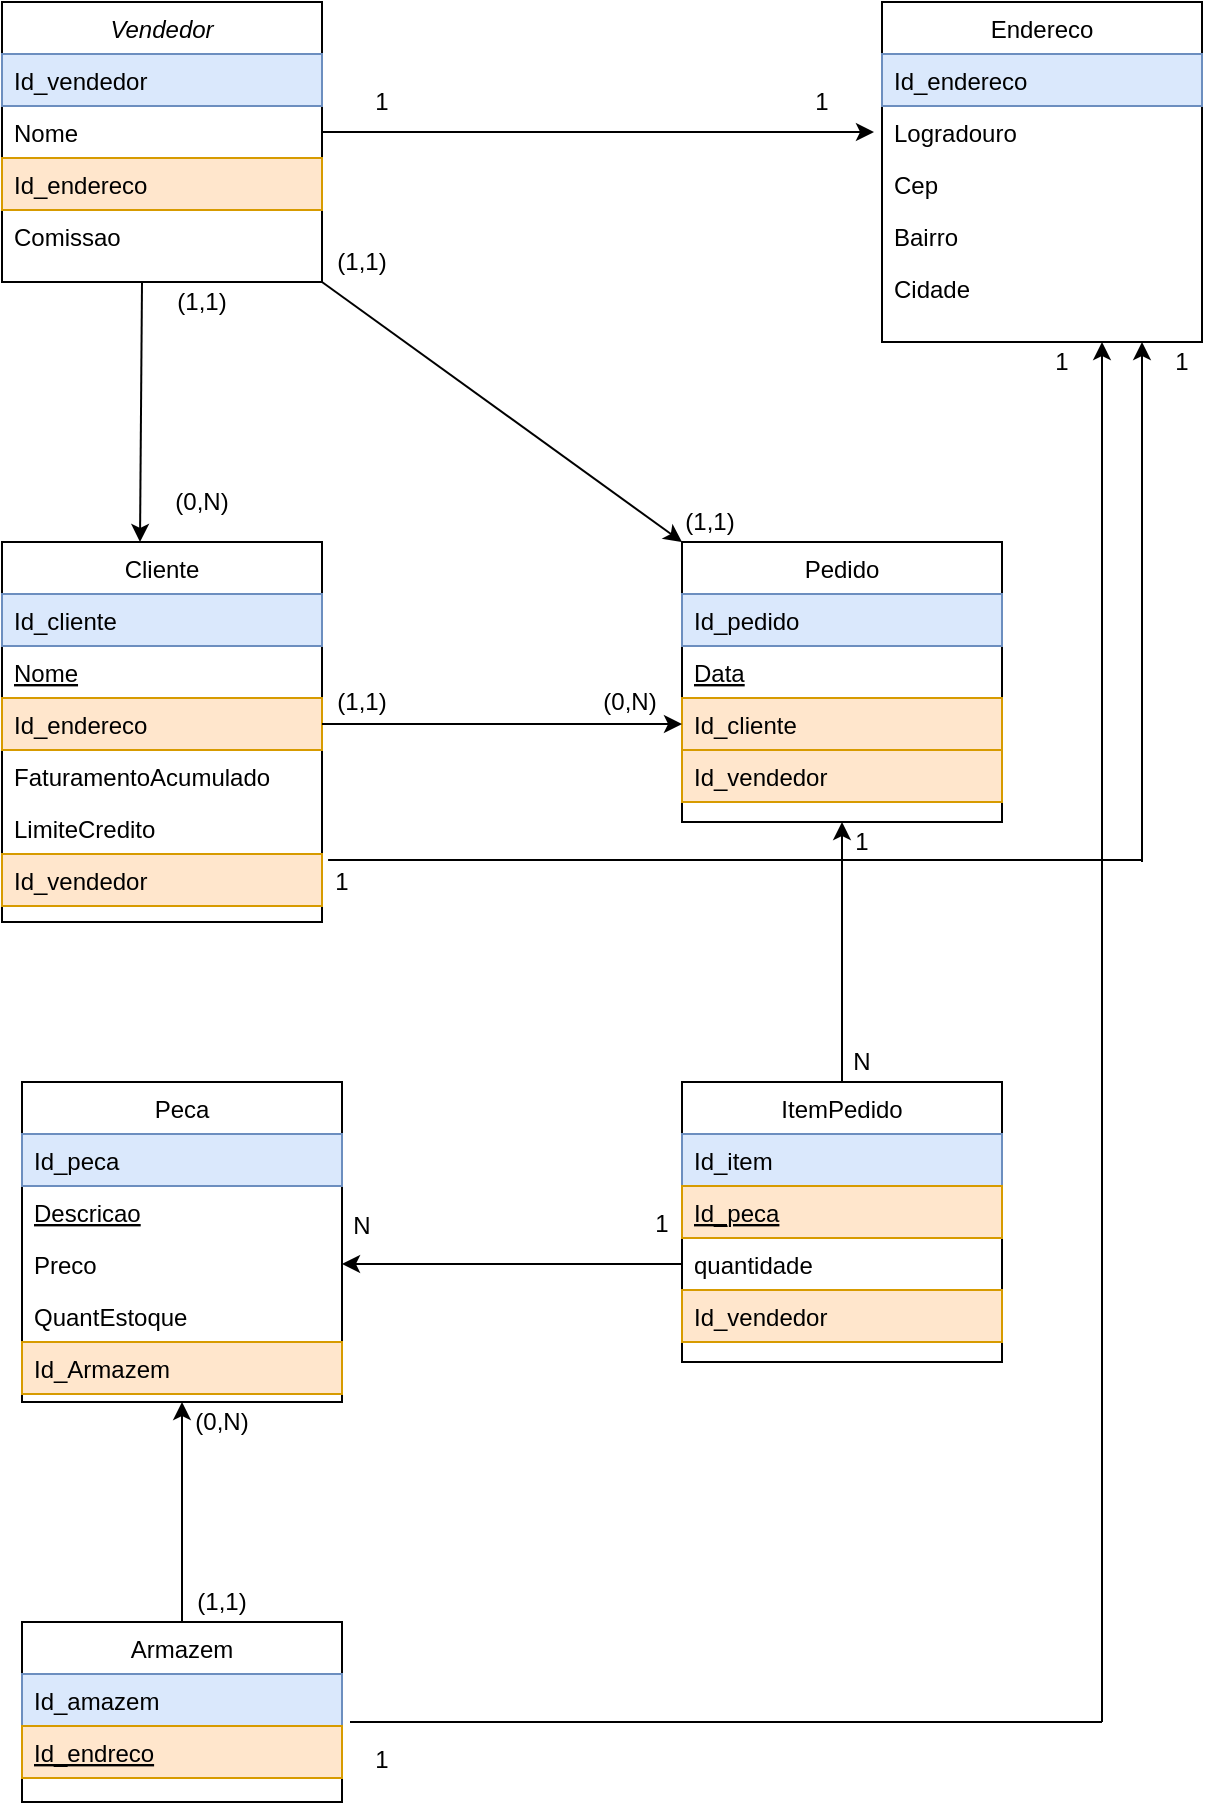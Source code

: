 <mxfile version="13.4.9" type="device"><diagram id="USE52oIWY-CGCWc70Hkr" name="Page-1"><mxGraphModel dx="868" dy="450" grid="1" gridSize="10" guides="1" tooltips="1" connect="1" arrows="1" fold="1" page="1" pageScale="1" pageWidth="827" pageHeight="1169" math="0" shadow="0"><root><mxCell id="0"/><mxCell id="1" parent="0"/><mxCell id="Jc75k_HC77ZcyM18h3i7-1" value="Vendedor" style="swimlane;fontStyle=2;align=center;verticalAlign=top;childLayout=stackLayout;horizontal=1;startSize=26;horizontalStack=0;resizeParent=1;resizeLast=0;collapsible=1;marginBottom=0;rounded=0;shadow=0;strokeWidth=1;" vertex="1" parent="1"><mxGeometry x="410" y="280" width="160" height="140" as="geometry"><mxRectangle x="230" y="140" width="160" height="26" as="alternateBounds"/></mxGeometry></mxCell><mxCell id="Jc75k_HC77ZcyM18h3i7-2" value="Id_vendedor" style="text;align=left;verticalAlign=top;spacingLeft=4;spacingRight=4;overflow=hidden;rotatable=0;points=[[0,0.5],[1,0.5]];portConstraint=eastwest;fillColor=#dae8fc;strokeColor=#6c8ebf;" vertex="1" parent="Jc75k_HC77ZcyM18h3i7-1"><mxGeometry y="26" width="160" height="26" as="geometry"/></mxCell><mxCell id="Jc75k_HC77ZcyM18h3i7-3" value="Nome" style="text;align=left;verticalAlign=top;spacingLeft=4;spacingRight=4;overflow=hidden;rotatable=0;points=[[0,0.5],[1,0.5]];portConstraint=eastwest;rounded=0;shadow=0;html=0;" vertex="1" parent="Jc75k_HC77ZcyM18h3i7-1"><mxGeometry y="52" width="160" height="26" as="geometry"/></mxCell><mxCell id="Jc75k_HC77ZcyM18h3i7-4" value="Id_endereco" style="text;align=left;verticalAlign=top;spacingLeft=4;spacingRight=4;overflow=hidden;rotatable=0;points=[[0,0.5],[1,0.5]];portConstraint=eastwest;fillColor=#ffe6cc;strokeColor=#d79b00;" vertex="1" parent="Jc75k_HC77ZcyM18h3i7-1"><mxGeometry y="78" width="160" height="26" as="geometry"/></mxCell><mxCell id="Jc75k_HC77ZcyM18h3i7-5" value="Comissao" style="text;align=left;verticalAlign=top;spacingLeft=4;spacingRight=4;overflow=hidden;rotatable=0;points=[[0,0.5],[1,0.5]];portConstraint=eastwest;" vertex="1" parent="Jc75k_HC77ZcyM18h3i7-1"><mxGeometry y="104" width="160" height="26" as="geometry"/></mxCell><mxCell id="Jc75k_HC77ZcyM18h3i7-6" value="" style="endArrow=classic;html=1;exitX=1;exitY=0.5;exitDx=0;exitDy=0;" edge="1" parent="1" source="Jc75k_HC77ZcyM18h3i7-3"><mxGeometry width="50" height="50" relative="1" as="geometry"><mxPoint x="740" y="680" as="sourcePoint"/><mxPoint x="846" y="345" as="targetPoint"/></mxGeometry></mxCell><mxCell id="Jc75k_HC77ZcyM18h3i7-7" value="1" style="text;html=1;strokeColor=none;fillColor=none;align=center;verticalAlign=middle;whiteSpace=wrap;rounded=0;" vertex="1" parent="1"><mxGeometry x="800" y="320" width="40" height="20" as="geometry"/></mxCell><mxCell id="Jc75k_HC77ZcyM18h3i7-8" value="1" style="text;html=1;strokeColor=none;fillColor=none;align=center;verticalAlign=middle;whiteSpace=wrap;rounded=0;" vertex="1" parent="1"><mxGeometry x="580" y="320" width="40" height="20" as="geometry"/></mxCell><mxCell id="Jc75k_HC77ZcyM18h3i7-9" value="Cliente" style="swimlane;fontStyle=0;align=center;verticalAlign=top;childLayout=stackLayout;horizontal=1;startSize=26;horizontalStack=0;resizeParent=1;resizeLast=0;collapsible=1;marginBottom=0;rounded=0;shadow=0;strokeWidth=1;" vertex="1" parent="1"><mxGeometry x="410" y="550" width="160" height="190" as="geometry"><mxRectangle x="130" y="380" width="160" height="26" as="alternateBounds"/></mxGeometry></mxCell><mxCell id="Jc75k_HC77ZcyM18h3i7-10" value="Id_cliente" style="text;align=left;verticalAlign=top;spacingLeft=4;spacingRight=4;overflow=hidden;rotatable=0;points=[[0,0.5],[1,0.5]];portConstraint=eastwest;rounded=0;shadow=0;html=0;fillColor=#dae8fc;strokeColor=#6c8ebf;" vertex="1" parent="Jc75k_HC77ZcyM18h3i7-9"><mxGeometry y="26" width="160" height="26" as="geometry"/></mxCell><mxCell id="Jc75k_HC77ZcyM18h3i7-11" value="Nome" style="text;align=left;verticalAlign=top;spacingLeft=4;spacingRight=4;overflow=hidden;rotatable=0;points=[[0,0.5],[1,0.5]];portConstraint=eastwest;fontStyle=4" vertex="1" parent="Jc75k_HC77ZcyM18h3i7-9"><mxGeometry y="52" width="160" height="26" as="geometry"/></mxCell><mxCell id="Jc75k_HC77ZcyM18h3i7-12" value="Id_endereco" style="text;align=left;verticalAlign=top;spacingLeft=4;spacingRight=4;overflow=hidden;rotatable=0;points=[[0,0.5],[1,0.5]];portConstraint=eastwest;fillColor=#ffe6cc;strokeColor=#d79b00;" vertex="1" parent="Jc75k_HC77ZcyM18h3i7-9"><mxGeometry y="78" width="160" height="26" as="geometry"/></mxCell><mxCell id="Jc75k_HC77ZcyM18h3i7-13" value="FaturamentoAcumulado" style="text;align=left;verticalAlign=top;spacingLeft=4;spacingRight=4;overflow=hidden;rotatable=0;points=[[0,0.5],[1,0.5]];portConstraint=eastwest;" vertex="1" parent="Jc75k_HC77ZcyM18h3i7-9"><mxGeometry y="104" width="160" height="26" as="geometry"/></mxCell><mxCell id="Jc75k_HC77ZcyM18h3i7-14" value="LimiteCredito" style="text;align=left;verticalAlign=top;spacingLeft=4;spacingRight=4;overflow=hidden;rotatable=0;points=[[0,0.5],[1,0.5]];portConstraint=eastwest;" vertex="1" parent="Jc75k_HC77ZcyM18h3i7-9"><mxGeometry y="130" width="160" height="26" as="geometry"/></mxCell><mxCell id="Jc75k_HC77ZcyM18h3i7-15" value="Id_vendedor" style="text;align=left;verticalAlign=top;spacingLeft=4;spacingRight=4;overflow=hidden;rotatable=0;points=[[0,0.5],[1,0.5]];portConstraint=eastwest;fillColor=#ffe6cc;strokeColor=#d79b00;" vertex="1" parent="Jc75k_HC77ZcyM18h3i7-9"><mxGeometry y="156" width="160" height="26" as="geometry"/></mxCell><mxCell id="Jc75k_HC77ZcyM18h3i7-16" value="1" style="text;html=1;strokeColor=none;fillColor=none;align=center;verticalAlign=middle;whiteSpace=wrap;rounded=0;" vertex="1" parent="1"><mxGeometry x="980" y="450" width="40" height="20" as="geometry"/></mxCell><mxCell id="Jc75k_HC77ZcyM18h3i7-17" value="1" style="text;html=1;strokeColor=none;fillColor=none;align=center;verticalAlign=middle;whiteSpace=wrap;rounded=0;" vertex="1" parent="1"><mxGeometry x="560" y="710" width="40" height="20" as="geometry"/></mxCell><mxCell id="Jc75k_HC77ZcyM18h3i7-18" value="" style="endArrow=classic;html=1;" edge="1" parent="1"><mxGeometry width="50" height="50" relative="1" as="geometry"><mxPoint x="480" y="420" as="sourcePoint"/><mxPoint x="479" y="550" as="targetPoint"/></mxGeometry></mxCell><mxCell id="Jc75k_HC77ZcyM18h3i7-19" value="(1,1)&lt;span style=&quot;color: rgba(0 , 0 , 0 , 0) ; font-family: monospace ; font-size: 0px&quot;&gt;%3CmxGraphModel%3E%3Croot%3E%3CmxCell%20id%3D%220%22%2F%3E%3CmxCell%20id%3D%221%22%20parent%3D%220%22%2F%3E%3CmxCell%20id%3D%222%22%20value%3D%221%22%20style%3D%22text%3Bhtml%3D1%3BstrokeColor%3Dnone%3BfillColor%3Dnone%3Balign%3Dcenter%3BverticalAlign%3Dmiddle%3BwhiteSpace%3Dwrap%3Brounded%3D0%3B%22%20vertex%3D%221%22%20parent%3D%221%22%3E%3CmxGeometry%20x%3D%22230%22%20y%3D%2260%22%20width%3D%2240%22%20height%3D%2220%22%20as%3D%22geometry%22%2F%3E%3C%2FmxCell%3E%3C%2Froot%3E%3C%2FmxGraphModel%3E&lt;/span&gt;" style="text;html=1;strokeColor=none;fillColor=none;align=center;verticalAlign=middle;whiteSpace=wrap;rounded=0;" vertex="1" parent="1"><mxGeometry x="490" y="420" width="40" height="20" as="geometry"/></mxCell><mxCell id="Jc75k_HC77ZcyM18h3i7-20" value="(0,N)" style="text;html=1;strokeColor=none;fillColor=none;align=center;verticalAlign=middle;whiteSpace=wrap;rounded=0;" vertex="1" parent="1"><mxGeometry x="490" y="520" width="40" height="20" as="geometry"/></mxCell><mxCell id="Jc75k_HC77ZcyM18h3i7-21" value="Pedido" style="swimlane;fontStyle=0;align=center;verticalAlign=top;childLayout=stackLayout;horizontal=1;startSize=26;horizontalStack=0;resizeParent=1;resizeLast=0;collapsible=1;marginBottom=0;rounded=0;shadow=0;strokeWidth=1;" vertex="1" parent="1"><mxGeometry x="750" y="550" width="160" height="140" as="geometry"><mxRectangle x="130" y="380" width="160" height="26" as="alternateBounds"/></mxGeometry></mxCell><mxCell id="Jc75k_HC77ZcyM18h3i7-22" value="Id_pedido" style="text;align=left;verticalAlign=top;spacingLeft=4;spacingRight=4;overflow=hidden;rotatable=0;points=[[0,0.5],[1,0.5]];portConstraint=eastwest;rounded=0;shadow=0;html=0;fillColor=#dae8fc;strokeColor=#6c8ebf;" vertex="1" parent="Jc75k_HC77ZcyM18h3i7-21"><mxGeometry y="26" width="160" height="26" as="geometry"/></mxCell><mxCell id="Jc75k_HC77ZcyM18h3i7-23" value="Data" style="text;align=left;verticalAlign=top;spacingLeft=4;spacingRight=4;overflow=hidden;rotatable=0;points=[[0,0.5],[1,0.5]];portConstraint=eastwest;fontStyle=4" vertex="1" parent="Jc75k_HC77ZcyM18h3i7-21"><mxGeometry y="52" width="160" height="26" as="geometry"/></mxCell><mxCell id="Jc75k_HC77ZcyM18h3i7-24" value="Id_cliente" style="text;align=left;verticalAlign=top;spacingLeft=4;spacingRight=4;overflow=hidden;rotatable=0;points=[[0,0.5],[1,0.5]];portConstraint=eastwest;fillColor=#ffe6cc;strokeColor=#d79b00;" vertex="1" parent="Jc75k_HC77ZcyM18h3i7-21"><mxGeometry y="78" width="160" height="26" as="geometry"/></mxCell><mxCell id="Jc75k_HC77ZcyM18h3i7-25" value="Id_vendedor" style="text;align=left;verticalAlign=top;spacingLeft=4;spacingRight=4;overflow=hidden;rotatable=0;points=[[0,0.5],[1,0.5]];portConstraint=eastwest;fillColor=#ffe6cc;strokeColor=#d79b00;" vertex="1" parent="Jc75k_HC77ZcyM18h3i7-21"><mxGeometry y="104" width="160" height="26" as="geometry"/></mxCell><mxCell id="Jc75k_HC77ZcyM18h3i7-26" value="" style="endArrow=classic;html=1;exitX=1;exitY=0.5;exitDx=0;exitDy=0;entryX=0;entryY=0.5;entryDx=0;entryDy=0;" edge="1" parent="1" source="Jc75k_HC77ZcyM18h3i7-12" target="Jc75k_HC77ZcyM18h3i7-24"><mxGeometry width="50" height="50" relative="1" as="geometry"><mxPoint x="740" y="680" as="sourcePoint"/><mxPoint x="790" y="630" as="targetPoint"/></mxGeometry></mxCell><mxCell id="Jc75k_HC77ZcyM18h3i7-27" value="" style="endArrow=classic;html=1;exitX=1;exitY=1;exitDx=0;exitDy=0;entryX=0;entryY=0;entryDx=0;entryDy=0;" edge="1" parent="1" source="Jc75k_HC77ZcyM18h3i7-1" target="Jc75k_HC77ZcyM18h3i7-21"><mxGeometry width="50" height="50" relative="1" as="geometry"><mxPoint x="740" y="680" as="sourcePoint"/><mxPoint x="790" y="630" as="targetPoint"/></mxGeometry></mxCell><mxCell id="Jc75k_HC77ZcyM18h3i7-28" value="(0,N)" style="text;html=1;strokeColor=none;fillColor=none;align=center;verticalAlign=middle;whiteSpace=wrap;rounded=0;" vertex="1" parent="1"><mxGeometry x="704" y="620" width="40" height="20" as="geometry"/></mxCell><mxCell id="Jc75k_HC77ZcyM18h3i7-29" value="(1,1)&lt;span style=&quot;color: rgba(0 , 0 , 0 , 0) ; font-family: monospace ; font-size: 0px&quot;&gt;%3CmxGraphModel%3E%3Croot%3E%3CmxCell%20id%3D%220%22%2F%3E%3CmxCell%20id%3D%221%22%20parent%3D%220%22%2F%3E%3CmxCell%20id%3D%222%22%20value%3D%221%22%20style%3D%22text%3Bhtml%3D1%3BstrokeColor%3Dnone%3BfillColor%3Dnone%3Balign%3Dcenter%3BverticalAlign%3Dmiddle%3BwhiteSpace%3Dwrap%3Brounded%3D0%3B%22%20vertex%3D%221%22%20parent%3D%221%22%3E%3CmxGeometry%20x%3D%22230%22%20y%3D%2260%22%20width%3D%2240%22%20height%3D%2220%22%20as%3D%22geometry%22%2F%3E%3C%2FmxCell%3E%3C%2Froot%3E%3C%2FmxGraphModel%3E&lt;/span&gt;" style="text;html=1;strokeColor=none;fillColor=none;align=center;verticalAlign=middle;whiteSpace=wrap;rounded=0;" vertex="1" parent="1"><mxGeometry x="570" y="620" width="40" height="20" as="geometry"/></mxCell><mxCell id="Jc75k_HC77ZcyM18h3i7-30" value="(1,1)&lt;span style=&quot;color: rgba(0 , 0 , 0 , 0) ; font-family: monospace ; font-size: 0px&quot;&gt;%3CmxGraphModel%3E%3Croot%3E%3CmxCell%20id%3D%220%22%2F%3E%3CmxCell%20id%3D%221%22%20parent%3D%220%22%2F%3E%3CmxCell%20id%3D%222%22%20value%3D%221%22%20style%3D%22text%3Bhtml%3D1%3BstrokeColor%3Dnone%3BfillColor%3Dnone%3Balign%3Dcenter%3BverticalAlign%3Dmiddle%3BwhiteSpace%3Dwrap%3Brounded%3D0%3B%22%20vertex%3D%221%22%20parent%3D%221%22%3E%3CmxGeometry%20x%3D%22230%22%20y%3D%2260%22%20width%3D%2240%22%20height%3D%2220%22%20as%3D%22geometry%22%2F%3E%3C%2FmxCell%3E%3C%2Froot%3E%3C%2FmxGraphModel%3E&lt;/span&gt;" style="text;html=1;strokeColor=none;fillColor=none;align=center;verticalAlign=middle;whiteSpace=wrap;rounded=0;" vertex="1" parent="1"><mxGeometry x="570" y="400" width="40" height="20" as="geometry"/></mxCell><mxCell id="Jc75k_HC77ZcyM18h3i7-31" value="(1,1)&lt;span style=&quot;color: rgba(0 , 0 , 0 , 0) ; font-family: monospace ; font-size: 0px&quot;&gt;%3CmxGraphModel%3E%3Croot%3E%3CmxCell%20id%3D%220%22%2F%3E%3CmxCell%20id%3D%221%22%20parent%3D%220%22%2F%3E%3CmxCell%20id%3D%222%22%20value%3D%221%22%20style%3D%22text%3Bhtml%3D1%3BstrokeColor%3Dnone%3BfillColor%3Dnone%3Balign%3Dcenter%3BverticalAlign%3Dmiddle%3BwhiteSpace%3Dwrap%3Brounded%3D0%3B%22%20vertex%3D%221%22%20parent%3D%221%22%3E%3CmxGeometry%20x%3D%22230%22%20y%3D%2260%22%20width%3D%2240%22%20height%3D%2220%22%20as%3D%22geometry%22%2F%3E%3C%2FmxCell%3E%3C%2Froot%3E%3C%2FmxGraphModel%3E&lt;/span&gt;" style="text;html=1;strokeColor=none;fillColor=none;align=center;verticalAlign=middle;whiteSpace=wrap;rounded=0;" vertex="1" parent="1"><mxGeometry x="744" y="530" width="40" height="20" as="geometry"/></mxCell><mxCell id="Jc75k_HC77ZcyM18h3i7-32" value="" style="endArrow=classic;html=1;" edge="1" parent="1"><mxGeometry width="50" height="50" relative="1" as="geometry"><mxPoint x="980" y="710" as="sourcePoint"/><mxPoint x="980" y="450" as="targetPoint"/></mxGeometry></mxCell><mxCell id="Jc75k_HC77ZcyM18h3i7-33" value="" style="endArrow=none;html=1;exitX=1.019;exitY=0.115;exitDx=0;exitDy=0;exitPerimeter=0;" edge="1" parent="1" source="Jc75k_HC77ZcyM18h3i7-15"><mxGeometry width="50" height="50" relative="1" as="geometry"><mxPoint x="740" y="680" as="sourcePoint"/><mxPoint x="980" y="709" as="targetPoint"/></mxGeometry></mxCell><mxCell id="Jc75k_HC77ZcyM18h3i7-34" value="Endereco" style="swimlane;fontStyle=0;align=center;verticalAlign=top;childLayout=stackLayout;horizontal=1;startSize=26;horizontalStack=0;resizeParent=1;resizeLast=0;collapsible=1;marginBottom=0;rounded=0;shadow=0;strokeWidth=1;" vertex="1" parent="1"><mxGeometry x="850" y="280" width="160" height="170" as="geometry"><mxRectangle x="550" y="140" width="160" height="26" as="alternateBounds"/></mxGeometry></mxCell><mxCell id="Jc75k_HC77ZcyM18h3i7-35" value="Id_endereco" style="text;align=left;verticalAlign=top;spacingLeft=4;spacingRight=4;overflow=hidden;rotatable=0;points=[[0,0.5],[1,0.5]];portConstraint=eastwest;fillColor=#dae8fc;strokeColor=#6c8ebf;" vertex="1" parent="Jc75k_HC77ZcyM18h3i7-34"><mxGeometry y="26" width="160" height="26" as="geometry"/></mxCell><mxCell id="Jc75k_HC77ZcyM18h3i7-36" value="Logradouro" style="text;align=left;verticalAlign=top;spacingLeft=4;spacingRight=4;overflow=hidden;rotatable=0;points=[[0,0.5],[1,0.5]];portConstraint=eastwest;" vertex="1" parent="Jc75k_HC77ZcyM18h3i7-34"><mxGeometry y="52" width="160" height="26" as="geometry"/></mxCell><mxCell id="Jc75k_HC77ZcyM18h3i7-37" value="Cep" style="text;align=left;verticalAlign=top;spacingLeft=4;spacingRight=4;overflow=hidden;rotatable=0;points=[[0,0.5],[1,0.5]];portConstraint=eastwest;rounded=0;shadow=0;html=0;" vertex="1" parent="Jc75k_HC77ZcyM18h3i7-34"><mxGeometry y="78" width="160" height="26" as="geometry"/></mxCell><mxCell id="Jc75k_HC77ZcyM18h3i7-38" value="Bairro" style="text;align=left;verticalAlign=top;spacingLeft=4;spacingRight=4;overflow=hidden;rotatable=0;points=[[0,0.5],[1,0.5]];portConstraint=eastwest;rounded=0;shadow=0;html=0;" vertex="1" parent="Jc75k_HC77ZcyM18h3i7-34"><mxGeometry y="104" width="160" height="26" as="geometry"/></mxCell><mxCell id="Jc75k_HC77ZcyM18h3i7-39" value="Cidade" style="text;align=left;verticalAlign=top;spacingLeft=4;spacingRight=4;overflow=hidden;rotatable=0;points=[[0,0.5],[1,0.5]];portConstraint=eastwest;rounded=0;shadow=0;html=0;" vertex="1" parent="Jc75k_HC77ZcyM18h3i7-34"><mxGeometry y="130" width="160" height="26" as="geometry"/></mxCell><mxCell id="Jc75k_HC77ZcyM18h3i7-40" value="ItemPedido" style="swimlane;fontStyle=0;align=center;verticalAlign=top;childLayout=stackLayout;horizontal=1;startSize=26;horizontalStack=0;resizeParent=1;resizeLast=0;collapsible=1;marginBottom=0;rounded=0;shadow=0;strokeWidth=1;" vertex="1" parent="1"><mxGeometry x="750" y="820" width="160" height="140" as="geometry"><mxRectangle x="130" y="380" width="160" height="26" as="alternateBounds"/></mxGeometry></mxCell><mxCell id="Jc75k_HC77ZcyM18h3i7-41" value="Id_item" style="text;align=left;verticalAlign=top;spacingLeft=4;spacingRight=4;overflow=hidden;rotatable=0;points=[[0,0.5],[1,0.5]];portConstraint=eastwest;rounded=0;shadow=0;html=0;fillColor=#dae8fc;strokeColor=#6c8ebf;" vertex="1" parent="Jc75k_HC77ZcyM18h3i7-40"><mxGeometry y="26" width="160" height="26" as="geometry"/></mxCell><mxCell id="Jc75k_HC77ZcyM18h3i7-42" value="Id_peca" style="text;align=left;verticalAlign=top;spacingLeft=4;spacingRight=4;overflow=hidden;rotatable=0;points=[[0,0.5],[1,0.5]];portConstraint=eastwest;fontStyle=4;fillColor=#ffe6cc;strokeColor=#d79b00;" vertex="1" parent="Jc75k_HC77ZcyM18h3i7-40"><mxGeometry y="52" width="160" height="26" as="geometry"/></mxCell><mxCell id="Jc75k_HC77ZcyM18h3i7-43" value="quantidade" style="text;align=left;verticalAlign=top;spacingLeft=4;spacingRight=4;overflow=hidden;rotatable=0;points=[[0,0.5],[1,0.5]];portConstraint=eastwest;" vertex="1" parent="Jc75k_HC77ZcyM18h3i7-40"><mxGeometry y="78" width="160" height="26" as="geometry"/></mxCell><mxCell id="Jc75k_HC77ZcyM18h3i7-44" value="Id_vendedor" style="text;align=left;verticalAlign=top;spacingLeft=4;spacingRight=4;overflow=hidden;rotatable=0;points=[[0,0.5],[1,0.5]];portConstraint=eastwest;fillColor=#ffe6cc;strokeColor=#d79b00;" vertex="1" parent="Jc75k_HC77ZcyM18h3i7-40"><mxGeometry y="104" width="160" height="26" as="geometry"/></mxCell><mxCell id="Jc75k_HC77ZcyM18h3i7-45" value="" style="endArrow=classic;html=1;exitX=0.5;exitY=0;exitDx=0;exitDy=0;entryX=0.5;entryY=1;entryDx=0;entryDy=0;" edge="1" parent="1" source="Jc75k_HC77ZcyM18h3i7-40" target="Jc75k_HC77ZcyM18h3i7-21"><mxGeometry width="50" height="50" relative="1" as="geometry"><mxPoint x="740" y="760" as="sourcePoint"/><mxPoint x="790" y="710" as="targetPoint"/></mxGeometry></mxCell><mxCell id="Jc75k_HC77ZcyM18h3i7-46" value="1" style="text;html=1;strokeColor=none;fillColor=none;align=center;verticalAlign=middle;whiteSpace=wrap;rounded=0;" vertex="1" parent="1"><mxGeometry x="820" y="690" width="40" height="20" as="geometry"/></mxCell><mxCell id="Jc75k_HC77ZcyM18h3i7-47" value="N" style="text;html=1;strokeColor=none;fillColor=none;align=center;verticalAlign=middle;whiteSpace=wrap;rounded=0;" vertex="1" parent="1"><mxGeometry x="820" y="800" width="40" height="20" as="geometry"/></mxCell><mxCell id="Jc75k_HC77ZcyM18h3i7-48" value="N" style="text;html=1;strokeColor=none;fillColor=none;align=center;verticalAlign=middle;whiteSpace=wrap;rounded=0;" vertex="1" parent="1"><mxGeometry x="570" y="882" width="40" height="20" as="geometry"/></mxCell><mxCell id="Jc75k_HC77ZcyM18h3i7-49" value="Peca" style="swimlane;fontStyle=0;align=center;verticalAlign=top;childLayout=stackLayout;horizontal=1;startSize=26;horizontalStack=0;resizeParent=1;resizeLast=0;collapsible=1;marginBottom=0;rounded=0;shadow=0;strokeWidth=1;" vertex="1" parent="1"><mxGeometry x="420" y="820" width="160" height="160" as="geometry"><mxRectangle x="130" y="380" width="160" height="26" as="alternateBounds"/></mxGeometry></mxCell><mxCell id="Jc75k_HC77ZcyM18h3i7-50" value="Id_peca" style="text;align=left;verticalAlign=top;spacingLeft=4;spacingRight=4;overflow=hidden;rotatable=0;points=[[0,0.5],[1,0.5]];portConstraint=eastwest;rounded=0;shadow=0;html=0;fillColor=#dae8fc;strokeColor=#6c8ebf;" vertex="1" parent="Jc75k_HC77ZcyM18h3i7-49"><mxGeometry y="26" width="160" height="26" as="geometry"/></mxCell><mxCell id="Jc75k_HC77ZcyM18h3i7-51" value="Descricao" style="text;align=left;verticalAlign=top;spacingLeft=4;spacingRight=4;overflow=hidden;rotatable=0;points=[[0,0.5],[1,0.5]];portConstraint=eastwest;fontStyle=4" vertex="1" parent="Jc75k_HC77ZcyM18h3i7-49"><mxGeometry y="52" width="160" height="26" as="geometry"/></mxCell><mxCell id="Jc75k_HC77ZcyM18h3i7-52" value="Preco" style="text;align=left;verticalAlign=top;spacingLeft=4;spacingRight=4;overflow=hidden;rotatable=0;points=[[0,0.5],[1,0.5]];portConstraint=eastwest;" vertex="1" parent="Jc75k_HC77ZcyM18h3i7-49"><mxGeometry y="78" width="160" height="26" as="geometry"/></mxCell><mxCell id="Jc75k_HC77ZcyM18h3i7-53" value="QuantEstoque" style="text;align=left;verticalAlign=top;spacingLeft=4;spacingRight=4;overflow=hidden;rotatable=0;points=[[0,0.5],[1,0.5]];portConstraint=eastwest;" vertex="1" parent="Jc75k_HC77ZcyM18h3i7-49"><mxGeometry y="104" width="160" height="26" as="geometry"/></mxCell><mxCell id="Jc75k_HC77ZcyM18h3i7-54" value="Id_Armazem" style="text;align=left;verticalAlign=top;spacingLeft=4;spacingRight=4;overflow=hidden;rotatable=0;points=[[0,0.5],[1,0.5]];portConstraint=eastwest;fillColor=#ffe6cc;strokeColor=#d79b00;" vertex="1" parent="Jc75k_HC77ZcyM18h3i7-49"><mxGeometry y="130" width="160" height="26" as="geometry"/></mxCell><mxCell id="Jc75k_HC77ZcyM18h3i7-55" value="1" style="text;html=1;strokeColor=none;fillColor=none;align=center;verticalAlign=middle;whiteSpace=wrap;rounded=0;" vertex="1" parent="1"><mxGeometry x="720" y="881" width="40" height="20" as="geometry"/></mxCell><mxCell id="Jc75k_HC77ZcyM18h3i7-56" value="" style="endArrow=classic;html=1;exitX=0;exitY=0.5;exitDx=0;exitDy=0;entryX=1;entryY=0.5;entryDx=0;entryDy=0;" edge="1" parent="1" source="Jc75k_HC77ZcyM18h3i7-43" target="Jc75k_HC77ZcyM18h3i7-52"><mxGeometry width="50" height="50" relative="1" as="geometry"><mxPoint x="740" y="760" as="sourcePoint"/><mxPoint x="790" y="710" as="targetPoint"/></mxGeometry></mxCell><mxCell id="Jc75k_HC77ZcyM18h3i7-57" value="Armazem" style="swimlane;fontStyle=0;align=center;verticalAlign=top;childLayout=stackLayout;horizontal=1;startSize=26;horizontalStack=0;resizeParent=1;resizeLast=0;collapsible=1;marginBottom=0;rounded=0;shadow=0;strokeWidth=1;" vertex="1" parent="1"><mxGeometry x="420" y="1090" width="160" height="90" as="geometry"><mxRectangle x="130" y="380" width="160" height="26" as="alternateBounds"/></mxGeometry></mxCell><mxCell id="Jc75k_HC77ZcyM18h3i7-58" value="Id_amazem" style="text;align=left;verticalAlign=top;spacingLeft=4;spacingRight=4;overflow=hidden;rotatable=0;points=[[0,0.5],[1,0.5]];portConstraint=eastwest;rounded=0;shadow=0;html=0;fillColor=#dae8fc;strokeColor=#6c8ebf;" vertex="1" parent="Jc75k_HC77ZcyM18h3i7-57"><mxGeometry y="26" width="160" height="26" as="geometry"/></mxCell><mxCell id="Jc75k_HC77ZcyM18h3i7-59" value="Id_endreco" style="text;align=left;verticalAlign=top;spacingLeft=4;spacingRight=4;overflow=hidden;rotatable=0;points=[[0,0.5],[1,0.5]];portConstraint=eastwest;fontStyle=4;fillColor=#ffe6cc;strokeColor=#d79b00;" vertex="1" parent="Jc75k_HC77ZcyM18h3i7-57"><mxGeometry y="52" width="160" height="26" as="geometry"/></mxCell><mxCell id="Jc75k_HC77ZcyM18h3i7-60" value="" style="endArrow=classic;html=1;exitX=0.5;exitY=0;exitDx=0;exitDy=0;entryX=0.5;entryY=1;entryDx=0;entryDy=0;" edge="1" parent="1" source="Jc75k_HC77ZcyM18h3i7-57" target="Jc75k_HC77ZcyM18h3i7-49"><mxGeometry width="50" height="50" relative="1" as="geometry"><mxPoint x="740" y="1060" as="sourcePoint"/><mxPoint x="790" y="1010" as="targetPoint"/></mxGeometry></mxCell><mxCell id="Jc75k_HC77ZcyM18h3i7-61" value="(1,1)&lt;span style=&quot;color: rgba(0 , 0 , 0 , 0) ; font-family: monospace ; font-size: 0px&quot;&gt;%3CmxGraphModel%3E%3Croot%3E%3CmxCell%20id%3D%220%22%2F%3E%3CmxCell%20id%3D%221%22%20parent%3D%220%22%2F%3E%3CmxCell%20id%3D%222%22%20value%3D%221%22%20style%3D%22text%3Bhtml%3D1%3BstrokeColor%3Dnone%3BfillColor%3Dnone%3Balign%3Dcenter%3BverticalAlign%3Dmiddle%3BwhiteSpace%3Dwrap%3Brounded%3D0%3B%22%20vertex%3D%221%22%20parent%3D%221%22%3E%3CmxGeometry%20x%3D%22230%22%20y%3D%2260%22%20width%3D%2240%22%20height%3D%2220%22%20as%3D%22geometry%22%2F%3E%3C%2FmxCell%3E%3C%2Froot%3E%3C%2FmxGraphModel%3E&lt;/span&gt;" style="text;html=1;strokeColor=none;fillColor=none;align=center;verticalAlign=middle;whiteSpace=wrap;rounded=0;" vertex="1" parent="1"><mxGeometry x="500" y="1070" width="40" height="20" as="geometry"/></mxCell><mxCell id="Jc75k_HC77ZcyM18h3i7-62" value="(0,N)" style="text;html=1;strokeColor=none;fillColor=none;align=center;verticalAlign=middle;whiteSpace=wrap;rounded=0;" vertex="1" parent="1"><mxGeometry x="500" y="980" width="40" height="20" as="geometry"/></mxCell><mxCell id="Jc75k_HC77ZcyM18h3i7-64" value="" style="endArrow=none;html=1;exitX=1.025;exitY=-0.077;exitDx=0;exitDy=0;exitPerimeter=0;" edge="1" parent="1" source="Jc75k_HC77ZcyM18h3i7-59"><mxGeometry width="50" height="50" relative="1" as="geometry"><mxPoint x="740" y="1010" as="sourcePoint"/><mxPoint x="960" y="1140" as="targetPoint"/></mxGeometry></mxCell><mxCell id="Jc75k_HC77ZcyM18h3i7-65" value="" style="endArrow=classic;html=1;" edge="1" parent="1"><mxGeometry width="50" height="50" relative="1" as="geometry"><mxPoint x="960" y="1140" as="sourcePoint"/><mxPoint x="960" y="450" as="targetPoint"/></mxGeometry></mxCell><mxCell id="Jc75k_HC77ZcyM18h3i7-67" value="1" style="text;html=1;strokeColor=none;fillColor=none;align=center;verticalAlign=middle;whiteSpace=wrap;rounded=0;" vertex="1" parent="1"><mxGeometry x="580" y="1149" width="40" height="20" as="geometry"/></mxCell><mxCell id="Jc75k_HC77ZcyM18h3i7-68" value="1" style="text;html=1;strokeColor=none;fillColor=none;align=center;verticalAlign=middle;whiteSpace=wrap;rounded=0;" vertex="1" parent="1"><mxGeometry x="920" y="450" width="40" height="20" as="geometry"/></mxCell></root></mxGraphModel></diagram></mxfile>